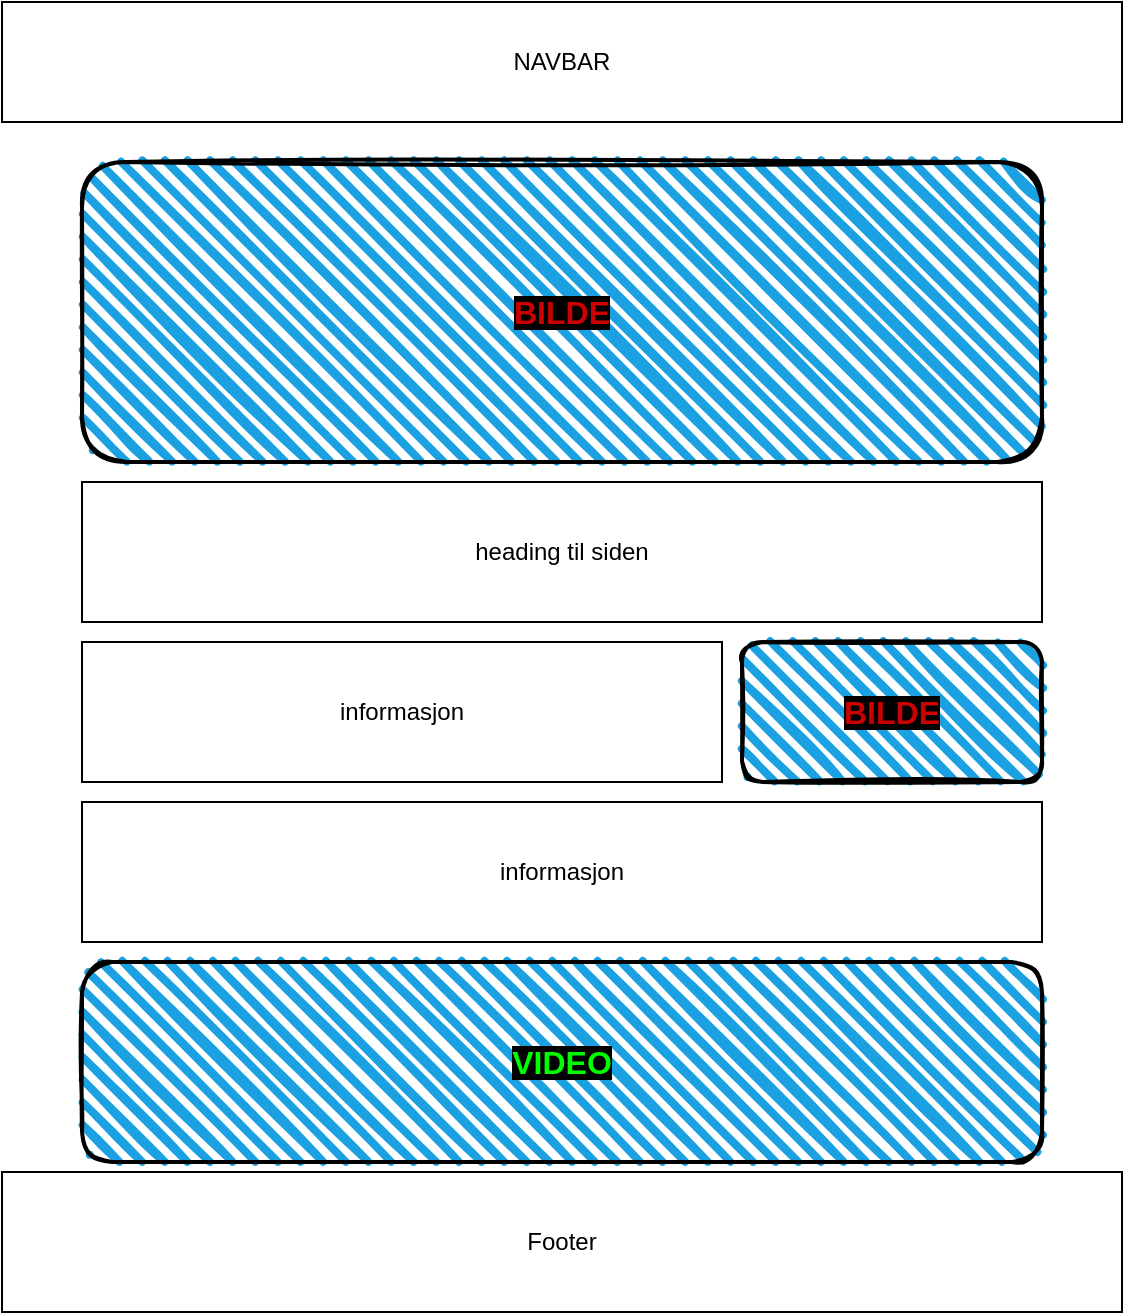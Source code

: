 <mxfile>
    <diagram id="IQIimyv-XbWGa5Jo21gD" name="Page-1">
        <mxGraphModel dx="520" dy="312" grid="1" gridSize="10" guides="1" tooltips="1" connect="1" arrows="1" fold="1" page="1" pageScale="1" pageWidth="827" pageHeight="1169" math="0" shadow="0">
            <root>
                <mxCell id="0"/>
                <mxCell id="1" parent="0"/>
                <mxCell id="3" value="NAVBAR" style="rounded=0;whiteSpace=wrap;html=1;" parent="1" vertex="1">
                    <mxGeometry width="560" height="60" as="geometry"/>
                </mxCell>
                <mxCell id="4" value="&lt;font color=&quot;#cc0000&quot; size=&quot;1&quot;&gt;&lt;b style=&quot;background-color: rgb(0 , 0 , 0) ; font-size: 16px&quot;&gt;BILDE&lt;/b&gt;&lt;/font&gt;" style="rounded=1;whiteSpace=wrap;html=1;strokeWidth=2;fillWeight=4;hachureGap=8;hachureAngle=45;fillColor=#1ba1e2;sketch=1;" parent="1" vertex="1">
                    <mxGeometry x="40" y="80" width="480" height="150" as="geometry"/>
                </mxCell>
                <mxCell id="6" value="heading til siden" style="rounded=0;whiteSpace=wrap;html=1;" parent="1" vertex="1">
                    <mxGeometry x="40" y="240" width="480" height="70" as="geometry"/>
                </mxCell>
                <mxCell id="8" value="informasjon" style="rounded=0;whiteSpace=wrap;html=1;" parent="1" vertex="1">
                    <mxGeometry x="40" y="320" width="320" height="70" as="geometry"/>
                </mxCell>
                <mxCell id="10" value="&lt;font color=&quot;#cc0000&quot; size=&quot;1&quot;&gt;&lt;b style=&quot;background-color: rgb(0 , 0 , 0) ; font-size: 16px&quot;&gt;BILDE&lt;/b&gt;&lt;/font&gt;" style="rounded=1;whiteSpace=wrap;html=1;strokeWidth=2;fillWeight=4;hachureGap=8;hachureAngle=45;fillColor=#1ba1e2;sketch=1;" parent="1" vertex="1">
                    <mxGeometry x="370" y="320" width="150" height="70" as="geometry"/>
                </mxCell>
                <mxCell id="11" value="informasjon" style="rounded=0;whiteSpace=wrap;html=1;" parent="1" vertex="1">
                    <mxGeometry x="40" y="400" width="480" height="70" as="geometry"/>
                </mxCell>
                <mxCell id="12" value="Footer" style="rounded=0;whiteSpace=wrap;html=1;" parent="1" vertex="1">
                    <mxGeometry y="585" width="560" height="70" as="geometry"/>
                </mxCell>
                <mxCell id="14" value="&lt;font size=&quot;1&quot; color=&quot;#00ff00&quot;&gt;&lt;b style=&quot;background-color: rgb(0 , 0 , 0) ; font-size: 16px&quot;&gt;VIDEO&lt;/b&gt;&lt;/font&gt;" style="rounded=1;whiteSpace=wrap;html=1;strokeWidth=2;fillWeight=4;hachureGap=8;hachureAngle=45;fillColor=#1ba1e2;sketch=1;" vertex="1" parent="1">
                    <mxGeometry x="40" y="480" width="480" height="100" as="geometry"/>
                </mxCell>
            </root>
        </mxGraphModel>
    </diagram>
</mxfile>
